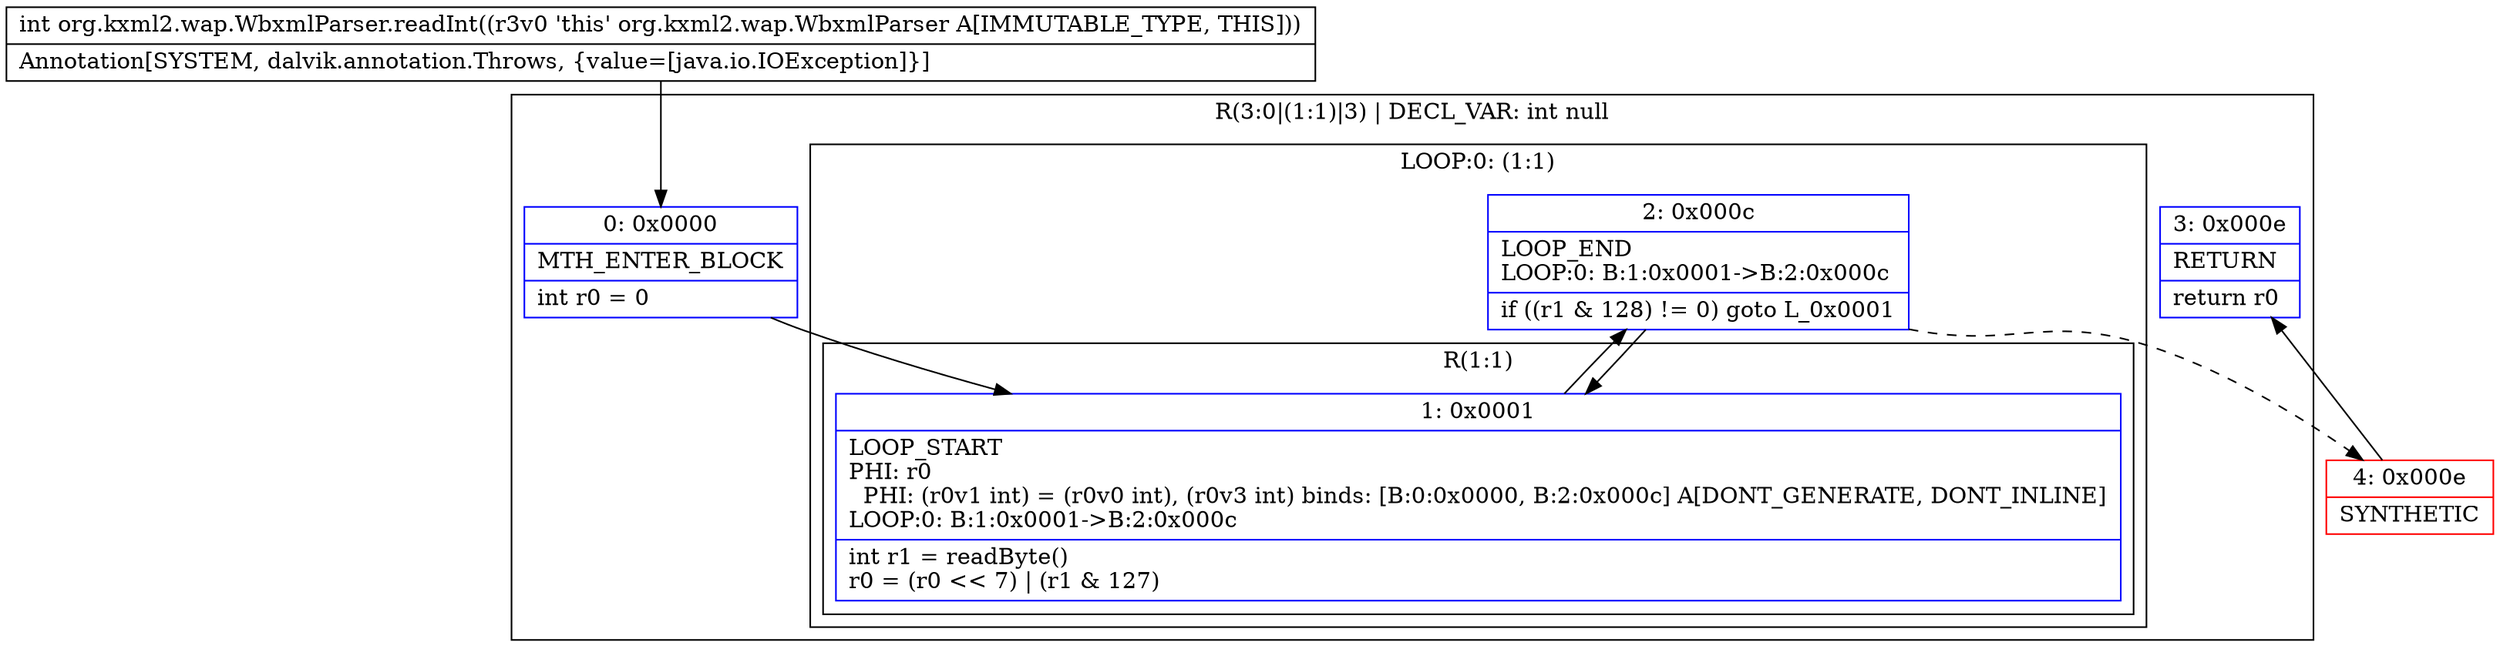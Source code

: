 digraph "CFG fororg.kxml2.wap.WbxmlParser.readInt()I" {
subgraph cluster_Region_1756139024 {
label = "R(3:0|(1:1)|3) | DECL_VAR: int null\l";
node [shape=record,color=blue];
Node_0 [shape=record,label="{0\:\ 0x0000|MTH_ENTER_BLOCK\l|int r0 = 0\l}"];
subgraph cluster_LoopRegion_1003822787 {
label = "LOOP:0: (1:1)";
node [shape=record,color=blue];
Node_2 [shape=record,label="{2\:\ 0x000c|LOOP_END\lLOOP:0: B:1:0x0001\-\>B:2:0x000c\l|if ((r1 & 128) != 0) goto L_0x0001\l}"];
subgraph cluster_Region_661418076 {
label = "R(1:1)";
node [shape=record,color=blue];
Node_1 [shape=record,label="{1\:\ 0x0001|LOOP_START\lPHI: r0 \l  PHI: (r0v1 int) = (r0v0 int), (r0v3 int) binds: [B:0:0x0000, B:2:0x000c] A[DONT_GENERATE, DONT_INLINE]\lLOOP:0: B:1:0x0001\-\>B:2:0x000c\l|int r1 = readByte()\lr0 = (r0 \<\< 7) \| (r1 & 127)\l}"];
}
}
Node_3 [shape=record,label="{3\:\ 0x000e|RETURN\l|return r0\l}"];
}
Node_4 [shape=record,color=red,label="{4\:\ 0x000e|SYNTHETIC\l}"];
MethodNode[shape=record,label="{int org.kxml2.wap.WbxmlParser.readInt((r3v0 'this' org.kxml2.wap.WbxmlParser A[IMMUTABLE_TYPE, THIS]))  | Annotation[SYSTEM, dalvik.annotation.Throws, \{value=[java.io.IOException]\}]\l}"];
MethodNode -> Node_0;
Node_0 -> Node_1;
Node_2 -> Node_1;
Node_2 -> Node_4[style=dashed];
Node_1 -> Node_2;
Node_4 -> Node_3;
}

